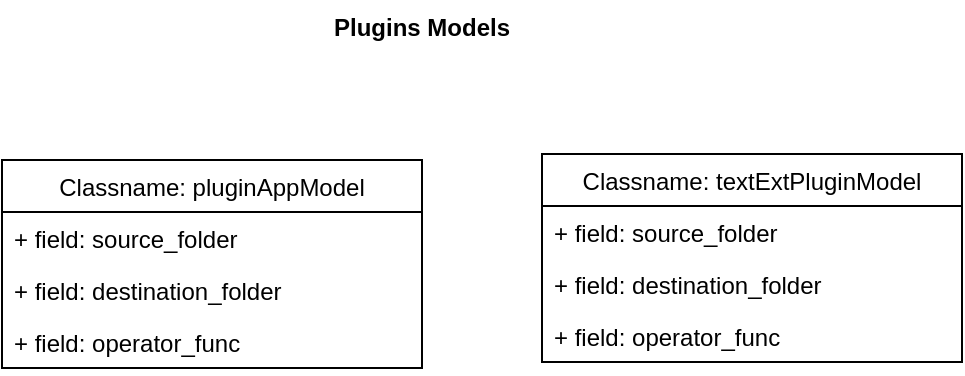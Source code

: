 <mxfile version="10.6.3" type="device"><diagram id="eASS0GD4EoJSmc5IX2Zi" name="Page-1"><mxGraphModel dx="676" dy="778" grid="1" gridSize="10" guides="1" tooltips="1" connect="1" arrows="1" fold="1" page="1" pageScale="1" pageWidth="850" pageHeight="1100" math="0" shadow="0"><root><mxCell id="0"/><mxCell id="1" parent="0"/><mxCell id="SU5VWtsyENhKEXdrgZSm-5" value="Classname: pluginAppModel" style="swimlane;fontStyle=0;childLayout=stackLayout;horizontal=1;startSize=26;fillColor=none;horizontalStack=0;resizeParent=1;resizeParentMax=0;resizeLast=0;collapsible=1;marginBottom=0;" vertex="1" parent="1"><mxGeometry x="20" y="160" width="210" height="104" as="geometry"/></mxCell><mxCell id="SU5VWtsyENhKEXdrgZSm-6" value="+ field: source_folder" style="text;strokeColor=none;fillColor=none;align=left;verticalAlign=top;spacingLeft=4;spacingRight=4;overflow=hidden;rotatable=0;points=[[0,0.5],[1,0.5]];portConstraint=eastwest;" vertex="1" parent="SU5VWtsyENhKEXdrgZSm-5"><mxGeometry y="26" width="210" height="26" as="geometry"/></mxCell><mxCell id="SU5VWtsyENhKEXdrgZSm-7" value="+ field: destination_folder" style="text;strokeColor=none;fillColor=none;align=left;verticalAlign=top;spacingLeft=4;spacingRight=4;overflow=hidden;rotatable=0;points=[[0,0.5],[1,0.5]];portConstraint=eastwest;" vertex="1" parent="SU5VWtsyENhKEXdrgZSm-5"><mxGeometry y="52" width="210" height="26" as="geometry"/></mxCell><mxCell id="SU5VWtsyENhKEXdrgZSm-8" value="+ field: operator_func" style="text;strokeColor=none;fillColor=none;align=left;verticalAlign=top;spacingLeft=4;spacingRight=4;overflow=hidden;rotatable=0;points=[[0,0.5],[1,0.5]];portConstraint=eastwest;" vertex="1" parent="SU5VWtsyENhKEXdrgZSm-5"><mxGeometry y="78" width="210" height="26" as="geometry"/></mxCell><mxCell id="SU5VWtsyENhKEXdrgZSm-9" value="Classname: textExtPluginModel" style="swimlane;fontStyle=0;childLayout=stackLayout;horizontal=1;startSize=26;fillColor=none;horizontalStack=0;resizeParent=1;resizeParentMax=0;resizeLast=0;collapsible=1;marginBottom=0;" vertex="1" parent="1"><mxGeometry x="290" y="157" width="210" height="104" as="geometry"/></mxCell><mxCell id="SU5VWtsyENhKEXdrgZSm-10" value="+ field: source_folder" style="text;strokeColor=none;fillColor=none;align=left;verticalAlign=top;spacingLeft=4;spacingRight=4;overflow=hidden;rotatable=0;points=[[0,0.5],[1,0.5]];portConstraint=eastwest;" vertex="1" parent="SU5VWtsyENhKEXdrgZSm-9"><mxGeometry y="26" width="210" height="26" as="geometry"/></mxCell><mxCell id="SU5VWtsyENhKEXdrgZSm-11" value="+ field: destination_folder" style="text;strokeColor=none;fillColor=none;align=left;verticalAlign=top;spacingLeft=4;spacingRight=4;overflow=hidden;rotatable=0;points=[[0,0.5],[1,0.5]];portConstraint=eastwest;" vertex="1" parent="SU5VWtsyENhKEXdrgZSm-9"><mxGeometry y="52" width="210" height="26" as="geometry"/></mxCell><mxCell id="SU5VWtsyENhKEXdrgZSm-12" value="+ field: operator_func" style="text;strokeColor=none;fillColor=none;align=left;verticalAlign=top;spacingLeft=4;spacingRight=4;overflow=hidden;rotatable=0;points=[[0,0.5],[1,0.5]];portConstraint=eastwest;" vertex="1" parent="SU5VWtsyENhKEXdrgZSm-9"><mxGeometry y="78" width="210" height="26" as="geometry"/></mxCell><mxCell id="SU5VWtsyENhKEXdrgZSm-14" value="Plugins Models" style="text;strokeColor=none;fillColor=none;align=left;verticalAlign=top;spacingLeft=4;spacingRight=4;overflow=hidden;rotatable=0;points=[[0,0.5],[1,0.5]];portConstraint=eastwest;fontStyle=1" vertex="1" parent="1"><mxGeometry x="180" y="80" width="100" height="26" as="geometry"/></mxCell></root></mxGraphModel></diagram></mxfile>